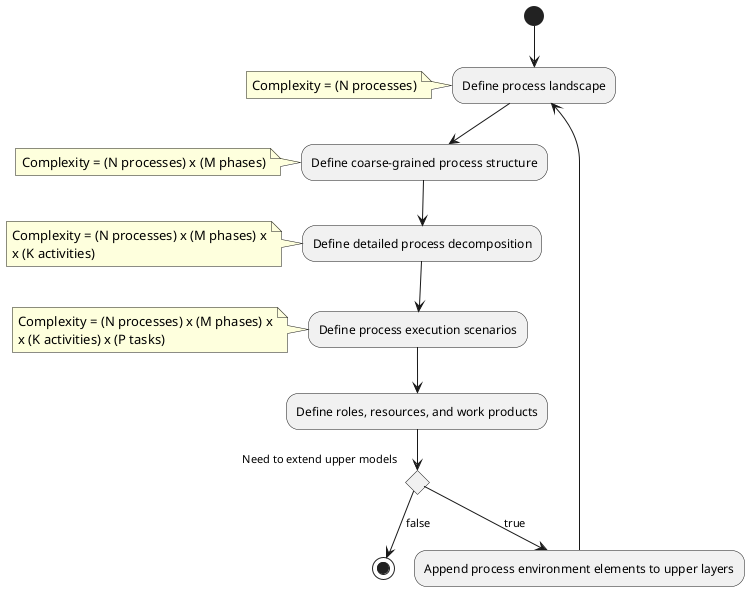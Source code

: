 @startuml

(*) --> "Define process landscape"
        note left: Complexity = (N processes)
    --> "Define coarse-grained process structure"
        note left: Complexity = (N processes) x (M phases)
    --> "Define detailed process decomposition"
        note left
            Complexity = (N processes) x (M phases) x
            x (K activities)
        end note
    --> "Define process execution scenarios"
        note left
            Complexity = (N processes) x (M phases) x
            x (K activities) x (P tasks)
        end note
    --> "Define roles, resources, and work products"

    if "Need to extend upper models" then
        --> [true] "Append process environment elements to upper layers"
        --> "Define process landscape"
    else
        --> [false] (*)

@enduml
